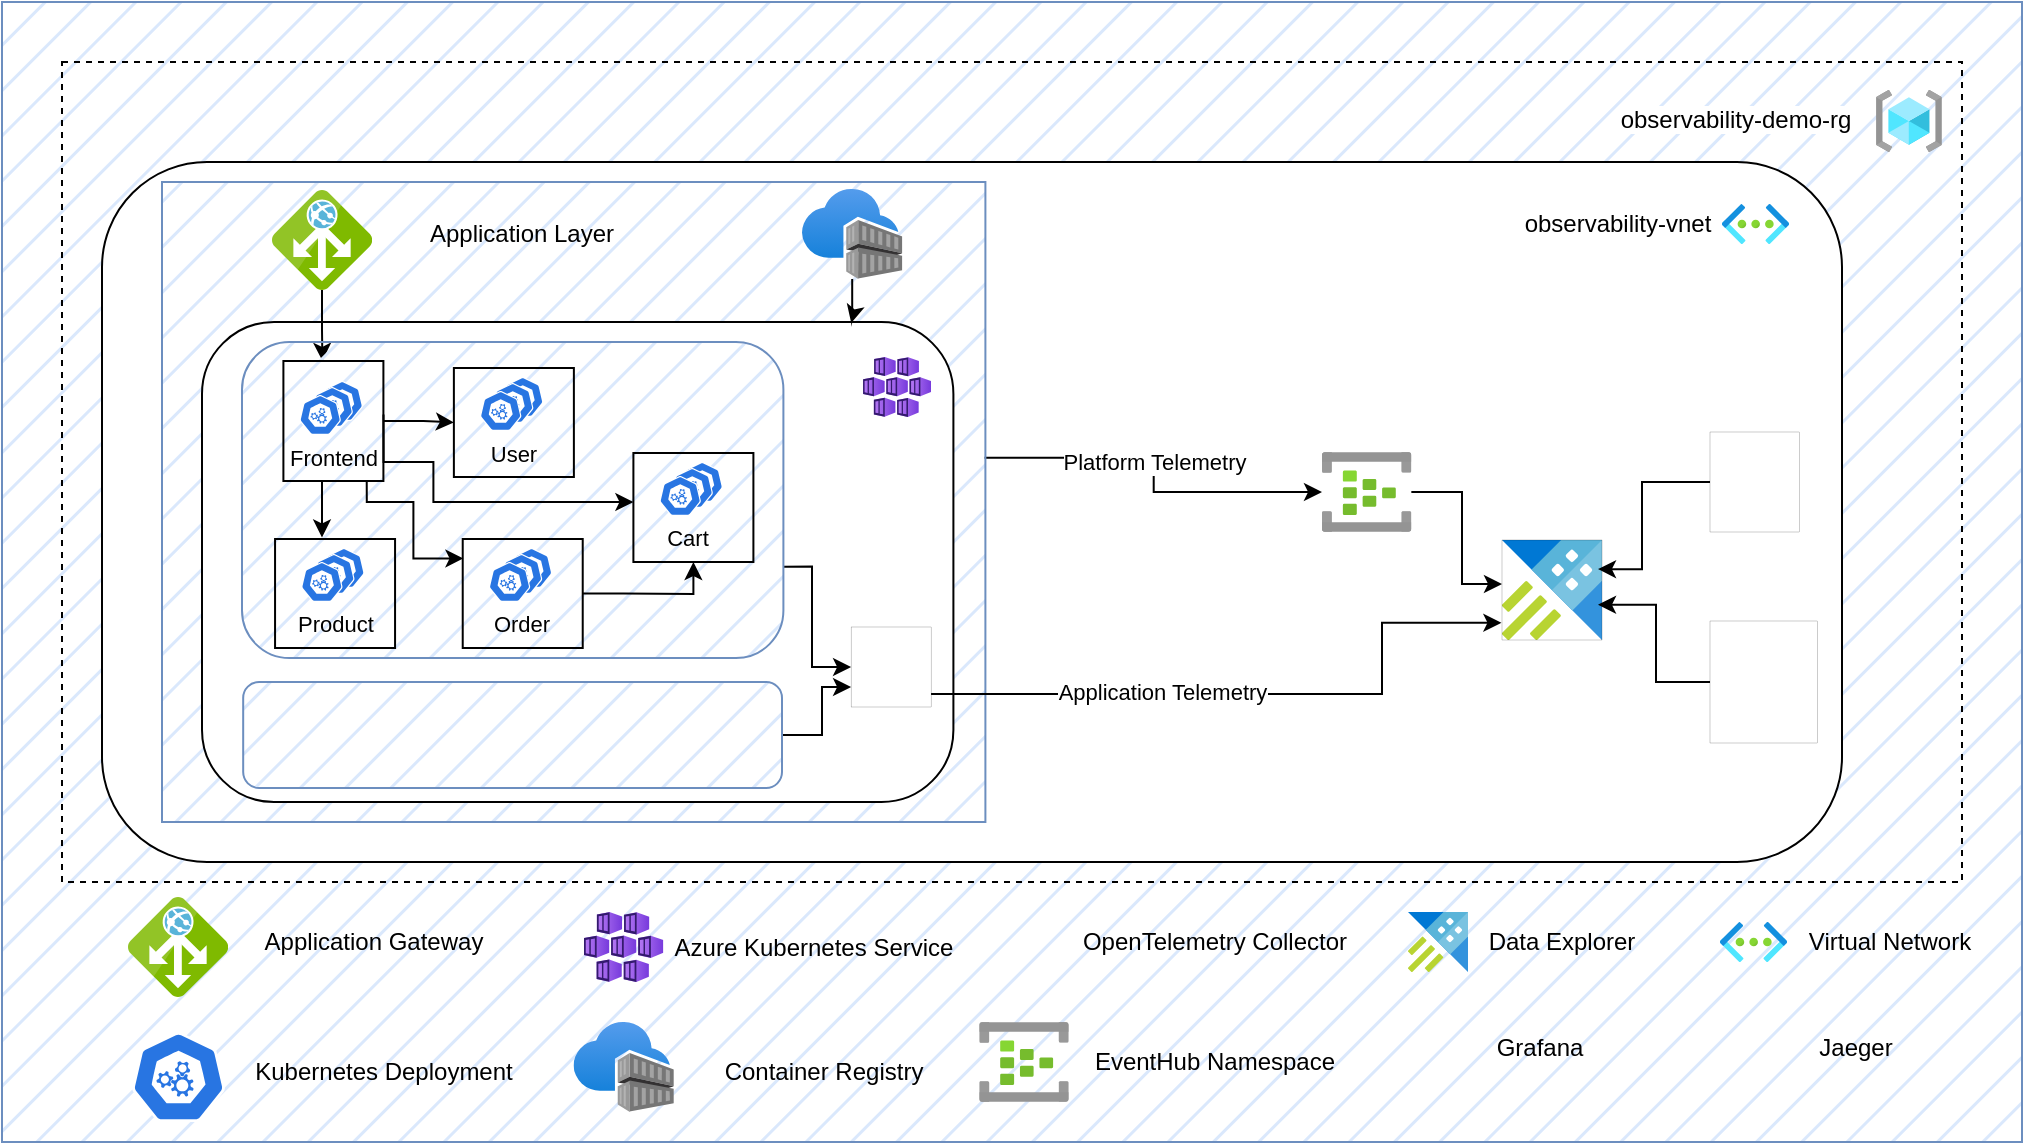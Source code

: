 <mxfile version="26.1.1">
  <diagram name="Page-1" id="GMO3YQDFHARuqXottcGS">
    <mxGraphModel dx="1035" dy="756" grid="1" gridSize="10" guides="1" tooltips="1" connect="1" arrows="1" fold="1" page="1" pageScale="1" pageWidth="850" pageHeight="1100" math="0" shadow="0">
      <root>
        <mxCell id="0" />
        <mxCell id="1" parent="0" />
        <UserObject label="" id="_1PXEeMUK1e578rC1gDx-1">
          <mxCell style="rounded=0;whiteSpace=wrap;html=1;fillColor=#dae8fc;strokeColor=#6c8ebf;fillStyle=hatch;labelPosition=center;verticalLabelPosition=top;align=center;verticalAlign=bottom;" parent="1" vertex="1">
            <mxGeometry x="240" y="300" width="1010" height="570" as="geometry" />
          </mxCell>
        </UserObject>
        <mxCell id="_1PXEeMUK1e578rC1gDx-2" value="e" style="rounded=0;whiteSpace=wrap;html=1;dashed=1;fillColor=none;" parent="1" vertex="1">
          <mxGeometry x="270" y="330" width="950" height="410" as="geometry" />
        </mxCell>
        <mxCell id="_1PXEeMUK1e578rC1gDx-3" value="" style="rounded=1;whiteSpace=wrap;html=1;" parent="1" vertex="1">
          <mxGeometry x="290" y="380" width="870" height="350" as="geometry" />
        </mxCell>
        <mxCell id="_1PXEeMUK1e578rC1gDx-4" value="" style="image;aspect=fixed;html=1;points=[];align=center;fontSize=12;image=img/lib/azure2/networking/Virtual_Networks.svg;" parent="1" vertex="1">
          <mxGeometry x="1100" y="401" width="33.5" height="20" as="geometry" />
        </mxCell>
        <mxCell id="_1PXEeMUK1e578rC1gDx-5" value="observability-vnet" style="text;html=1;align=center;verticalAlign=middle;whiteSpace=wrap;rounded=0;" parent="1" vertex="1">
          <mxGeometry x="988" y="396" width="120" height="30" as="geometry" />
        </mxCell>
        <mxCell id="_1PXEeMUK1e578rC1gDx-92" value="" style="image;aspect=fixed;html=1;points=[];align=left;fontSize=12;image=img/lib/azure2/general/Resource_Groups.svg;labelPosition=right;verticalLabelPosition=middle;verticalAlign=middle;" parent="1" vertex="1">
          <mxGeometry x="1177" y="344" width="32.94" height="31" as="geometry" />
        </mxCell>
        <mxCell id="_1PXEeMUK1e578rC1gDx-93" value="&lt;div style=&quot;text-align: left;&quot;&gt;&lt;span style=&quot;color: light-dark(rgb(0, 0, 0), rgb(255, 255, 255)); text-wrap: nowrap; background-color: rgb(255, 255, 255);&quot;&gt;observability-demo-rg&lt;/span&gt;&lt;/div&gt;" style="text;html=1;align=center;verticalAlign=middle;whiteSpace=wrap;rounded=0;" parent="1" vertex="1">
          <mxGeometry x="1077" y="344" width="60" height="30" as="geometry" />
        </mxCell>
        <mxCell id="_1PXEeMUK1e578rC1gDx-161" value="" style="image;aspect=fixed;html=1;points=[];align=center;fontSize=12;image=img/lib/azure2/networking/Virtual_Networks.svg;" parent="1" vertex="1">
          <mxGeometry x="1099" y="760" width="33.5" height="20" as="geometry" />
        </mxCell>
        <mxCell id="_1PXEeMUK1e578rC1gDx-162" value="Virtual Network" style="text;html=1;align=center;verticalAlign=middle;whiteSpace=wrap;rounded=0;" parent="1" vertex="1">
          <mxGeometry x="1132.5" y="755" width="102" height="30" as="geometry" />
        </mxCell>
        <mxCell id="_1PXEeMUK1e578rC1gDx-166" value="" style="image;sketch=0;aspect=fixed;html=1;points=[];align=center;fontSize=12;image=img/lib/mscae/Azure_Data_Explorer_Clusters.svg;imageBorder=default;strokeWidth=0.1;" parent="1" vertex="1">
          <mxGeometry x="990" y="569" width="50" height="50" as="geometry" />
        </mxCell>
        <mxCell id="_1PXEeMUK1e578rC1gDx-332" value="" style="image;sketch=0;aspect=fixed;html=1;points=[];align=center;fontSize=12;image=img/lib/mscae/Azure_Data_Explorer_Clusters.svg;" parent="1" vertex="1">
          <mxGeometry x="943" y="755" width="30" height="30" as="geometry" />
        </mxCell>
        <mxCell id="_1PXEeMUK1e578rC1gDx-333" value="Data Explorer" style="text;html=1;align=center;verticalAlign=middle;whiteSpace=wrap;rounded=0;" parent="1" vertex="1">
          <mxGeometry x="968.5" y="755" width="102" height="30" as="geometry" />
        </mxCell>
        <mxCell id="_1PXEeMUK1e578rC1gDx-335" value="" style="shape=image;verticalLabelPosition=bottom;labelBackgroundColor=default;verticalAlign=top;aspect=fixed;imageAspect=0;image=https://opentelemetry.io/img/logos/opentelemetry-icon-color.png;" parent="1" vertex="1">
          <mxGeometry x="731" y="750" width="40" height="40" as="geometry" />
        </mxCell>
        <mxCell id="_1PXEeMUK1e578rC1gDx-336" value="OpenTelemetry Collector" style="text;html=1;align=center;verticalAlign=middle;whiteSpace=wrap;rounded=0;" parent="1" vertex="1">
          <mxGeometry x="779" y="755" width="135" height="30" as="geometry" />
        </mxCell>
        <mxCell id="_1PXEeMUK1e578rC1gDx-339" value="" style="shape=image;verticalLabelPosition=bottom;labelBackgroundColor=default;verticalAlign=top;aspect=fixed;imageAspect=0;image=https://static-00.iconduck.com/assets.00/grafana-color-icon-230x256-a4p6yuq1.png;imageBorder=default;strokeWidth=0.1;" parent="1" vertex="1">
          <mxGeometry x="1094" y="515" width="44.93" height="50" as="geometry" />
        </mxCell>
        <mxCell id="_1PXEeMUK1e578rC1gDx-341" value="" style="shape=image;verticalLabelPosition=bottom;labelBackgroundColor=default;verticalAlign=top;aspect=fixed;imageAspect=0;image=https://images.ctfassets.net/aw6mkmszlj4x/7tnHhWpXwdmm92zwouCJtI/54d97b73889930e44c3dbe638a859524/Jaeger_logo.png;imageBorder=default;strokeWidth=0.1;" parent="1" vertex="1">
          <mxGeometry x="1094" y="609.5" width="53.62" height="61" as="geometry" />
        </mxCell>
        <mxCell id="_1PXEeMUK1e578rC1gDx-342" value="" style="shape=image;verticalLabelPosition=bottom;labelBackgroundColor=default;verticalAlign=top;aspect=fixed;imageAspect=0;image=https://images.ctfassets.net/aw6mkmszlj4x/7tnHhWpXwdmm92zwouCJtI/54d97b73889930e44c3dbe638a859524/Jaeger_logo.png;" parent="1" vertex="1">
          <mxGeometry x="1095.65" y="799" width="42.19" height="48" as="geometry" />
        </mxCell>
        <mxCell id="_1PXEeMUK1e578rC1gDx-343" value="Jaeger" style="text;html=1;align=center;verticalAlign=middle;whiteSpace=wrap;rounded=0;" parent="1" vertex="1">
          <mxGeometry x="1116" y="808" width="102" height="30" as="geometry" />
        </mxCell>
        <mxCell id="_1PXEeMUK1e578rC1gDx-344" value="" style="shape=image;verticalLabelPosition=bottom;labelBackgroundColor=default;verticalAlign=top;aspect=fixed;imageAspect=0;image=https://static-00.iconduck.com/assets.00/grafana-color-icon-230x256-a4p6yuq1.png;" parent="1" vertex="1">
          <mxGeometry x="936.16" y="804.5" width="36.84" height="41" as="geometry" />
        </mxCell>
        <mxCell id="_1PXEeMUK1e578rC1gDx-345" value="Grafana" style="text;html=1;align=center;verticalAlign=middle;whiteSpace=wrap;rounded=0;" parent="1" vertex="1">
          <mxGeometry x="973" y="808" width="72" height="30" as="geometry" />
        </mxCell>
        <mxCell id="_1PXEeMUK1e578rC1gDx-346" style="edgeStyle=orthogonalEdgeStyle;rounded=0;orthogonalLoop=1;jettySize=auto;html=1;entryX=0.96;entryY=0.647;entryDx=0;entryDy=0;entryPerimeter=0;" parent="1" source="_1PXEeMUK1e578rC1gDx-341" target="_1PXEeMUK1e578rC1gDx-166" edge="1">
          <mxGeometry relative="1" as="geometry" />
        </mxCell>
        <mxCell id="_1PXEeMUK1e578rC1gDx-347" style="edgeStyle=orthogonalEdgeStyle;rounded=0;orthogonalLoop=1;jettySize=auto;html=1;entryX=0.96;entryY=0.291;entryDx=0;entryDy=0;entryPerimeter=0;" parent="1" source="_1PXEeMUK1e578rC1gDx-339" target="_1PXEeMUK1e578rC1gDx-166" edge="1">
          <mxGeometry relative="1" as="geometry">
            <Array as="points">
              <mxPoint x="1060" y="540" />
              <mxPoint x="1060" y="584" />
            </Array>
          </mxGeometry>
        </mxCell>
        <mxCell id="_1PXEeMUK1e578rC1gDx-348" value="" style="image;aspect=fixed;html=1;points=[];align=center;fontSize=12;image=img/lib/azure2/iot/Event_Hubs.svg;" parent="1" vertex="1">
          <mxGeometry x="900" y="525" width="44.67" height="40" as="geometry" />
        </mxCell>
        <mxCell id="_1PXEeMUK1e578rC1gDx-349" style="edgeStyle=orthogonalEdgeStyle;rounded=0;orthogonalLoop=1;jettySize=auto;html=1;" parent="1" source="_1PXEeMUK1e578rC1gDx-348" target="_1PXEeMUK1e578rC1gDx-166" edge="1">
          <mxGeometry relative="1" as="geometry">
            <Array as="points">
              <mxPoint x="970" y="545" />
              <mxPoint x="970" y="591" />
            </Array>
          </mxGeometry>
        </mxCell>
        <mxCell id="_1PXEeMUK1e578rC1gDx-350" value="" style="image;aspect=fixed;html=1;points=[];align=center;fontSize=12;image=img/lib/azure2/iot/Event_Hubs.svg;" parent="1" vertex="1">
          <mxGeometry x="728.66" y="810" width="44.67" height="40" as="geometry" />
        </mxCell>
        <mxCell id="_1PXEeMUK1e578rC1gDx-351" value="EventHub Namespace" style="text;html=1;align=center;verticalAlign=middle;whiteSpace=wrap;rounded=0;" parent="1" vertex="1">
          <mxGeometry x="779" y="815" width="135" height="30" as="geometry" />
        </mxCell>
        <mxCell id="_1PXEeMUK1e578rC1gDx-354" style="edgeStyle=orthogonalEdgeStyle;rounded=0;orthogonalLoop=1;jettySize=auto;html=1;exitX=0.999;exitY=0.431;exitDx=0;exitDy=0;exitPerimeter=0;" parent="1" source="_1PXEeMUK1e578rC1gDx-352" target="_1PXEeMUK1e578rC1gDx-348" edge="1">
          <mxGeometry relative="1" as="geometry" />
        </mxCell>
        <mxCell id="_1PXEeMUK1e578rC1gDx-355" value="Platform Telemetry" style="edgeLabel;html=1;align=center;verticalAlign=middle;resizable=0;points=[];" parent="_1PXEeMUK1e578rC1gDx-354" vertex="1" connectable="0">
          <mxGeometry x="-0.068" relative="1" as="geometry">
            <mxPoint as="offset" />
          </mxGeometry>
        </mxCell>
        <UserObject label="" id="_1PXEeMUK1e578rC1gDx-352">
          <mxCell style="rounded=0;whiteSpace=wrap;html=1;fillColor=#dae8fc;strokeColor=#6c8ebf;fillStyle=hatch;labelPosition=center;verticalLabelPosition=top;align=center;verticalAlign=bottom;" parent="1" vertex="1">
            <mxGeometry x="320" y="390" width="411.7" height="320" as="geometry" />
          </mxCell>
        </UserObject>
        <mxCell id="_1PXEeMUK1e578rC1gDx-353" value="Application Layer" style="text;html=1;align=center;verticalAlign=middle;whiteSpace=wrap;rounded=0;" parent="1" vertex="1">
          <mxGeometry x="439.77" y="401" width="120" height="30" as="geometry" />
        </mxCell>
        <mxCell id="_1PXEeMUK1e578rC1gDx-359" value="" style="rounded=1;whiteSpace=wrap;html=1;" parent="1" vertex="1">
          <mxGeometry x="340" y="460" width="375.7" height="240" as="geometry" />
        </mxCell>
        <mxCell id="_1PXEeMUK1e578rC1gDx-360" value="" style="image;aspect=fixed;html=1;points=[];align=center;fontSize=12;image=img/lib/azure2/compute/Kubernetes_Services.svg;" parent="1" vertex="1">
          <mxGeometry x="670.54" y="477.5" width="34" height="30" as="geometry" />
        </mxCell>
        <mxCell id="_1PXEeMUK1e578rC1gDx-361" value="" style="image;aspect=fixed;html=1;points=[];align=center;fontSize=12;image=img/lib/azure2/compute/Kubernetes_Services.svg;" parent="1" vertex="1">
          <mxGeometry x="531" y="755" width="39.67" height="35" as="geometry" />
        </mxCell>
        <mxCell id="_1PXEeMUK1e578rC1gDx-362" value="Azure Kubernetes Service" style="text;html=1;align=center;verticalAlign=middle;whiteSpace=wrap;rounded=0;" parent="1" vertex="1">
          <mxGeometry x="571" y="757.5" width="150" height="30" as="geometry" />
        </mxCell>
        <mxCell id="_1PXEeMUK1e578rC1gDx-364" value="" style="image;sketch=0;aspect=fixed;html=1;points=[];align=center;fontSize=12;image=img/lib/mscae/Application_Gateway.svg;" parent="1" vertex="1">
          <mxGeometry x="375" y="394" width="50" height="50" as="geometry" />
        </mxCell>
        <mxCell id="_1PXEeMUK1e578rC1gDx-367" value="" style="image;sketch=0;aspect=fixed;html=1;points=[];align=center;fontSize=12;image=img/lib/mscae/Application_Gateway.svg;" parent="1" vertex="1">
          <mxGeometry x="303" y="747.5" width="50" height="50" as="geometry" />
        </mxCell>
        <mxCell id="_1PXEeMUK1e578rC1gDx-368" value="Application Gateway" style="text;html=1;align=center;verticalAlign=middle;whiteSpace=wrap;rounded=0;" parent="1" vertex="1">
          <mxGeometry x="351" y="755" width="150" height="30" as="geometry" />
        </mxCell>
        <mxCell id="_1PXEeMUK1e578rC1gDx-375" style="edgeStyle=orthogonalEdgeStyle;rounded=0;orthogonalLoop=1;jettySize=auto;html=1;entryX=0.39;entryY=-0.001;entryDx=0;entryDy=0;entryPerimeter=0;" parent="1" source="_1PXEeMUK1e578rC1gDx-364" target="_1PXEeMUK1e578rC1gDx-373" edge="1">
          <mxGeometry relative="1" as="geometry" />
        </mxCell>
        <mxCell id="ZhGrUoOq-ffcbPuQ6ynx-1" value="" style="image;aspect=fixed;html=1;points=[];align=center;fontSize=12;image=img/lib/azure2/containers/Container_Registries.svg;" parent="1" vertex="1">
          <mxGeometry x="640.0" y="393.5" width="50.16" height="45" as="geometry" />
        </mxCell>
        <mxCell id="10hZgJ3zZzhYq6EzDxNF-62" style="edgeStyle=orthogonalEdgeStyle;rounded=0;orthogonalLoop=1;jettySize=auto;html=1;entryX=1;entryY=0.711;entryDx=0;entryDy=0;startArrow=classic;startFill=1;endArrow=none;entryPerimeter=0;" parent="1" source="_1PXEeMUK1e578rC1gDx-334" target="10hZgJ3zZzhYq6EzDxNF-60" edge="1">
          <mxGeometry relative="1" as="geometry">
            <Array as="points">
              <mxPoint x="645" y="633" />
              <mxPoint x="645" y="583" />
            </Array>
          </mxGeometry>
        </mxCell>
        <mxCell id="_1PXEeMUK1e578rC1gDx-334" value="" style="shape=image;verticalLabelPosition=bottom;labelBackgroundColor=default;verticalAlign=top;aspect=fixed;imageAspect=0;image=https://opentelemetry.io/img/logos/opentelemetry-icon-color.png;imageBorder=default;strokeWidth=0.1;" parent="1" vertex="1">
          <mxGeometry x="664.54" y="612.5" width="40" height="40" as="geometry" />
        </mxCell>
        <mxCell id="10hZgJ3zZzhYq6EzDxNF-1" style="edgeStyle=orthogonalEdgeStyle;rounded=0;orthogonalLoop=1;jettySize=auto;html=1;entryX=-0.006;entryY=0.828;entryDx=0;entryDy=0;entryPerimeter=0;" parent="1" source="_1PXEeMUK1e578rC1gDx-334" target="_1PXEeMUK1e578rC1gDx-166" edge="1">
          <mxGeometry relative="1" as="geometry">
            <Array as="points">
              <mxPoint x="930" y="646" />
              <mxPoint x="930" y="610" />
            </Array>
          </mxGeometry>
        </mxCell>
        <mxCell id="10hZgJ3zZzhYq6EzDxNF-2" value="Application Telemetry" style="edgeLabel;html=1;align=center;verticalAlign=middle;resizable=0;points=[];" parent="10hZgJ3zZzhYq6EzDxNF-1" vertex="1" connectable="0">
          <mxGeometry x="-0.281" y="1" relative="1" as="geometry">
            <mxPoint as="offset" />
          </mxGeometry>
        </mxCell>
        <UserObject label="" id="10hZgJ3zZzhYq6EzDxNF-60">
          <mxCell style="rounded=1;whiteSpace=wrap;html=1;fillColor=#dae8fc;strokeColor=#6c8ebf;fillStyle=hatch;labelPosition=center;verticalLabelPosition=top;align=center;verticalAlign=bottom;" parent="1" vertex="1">
            <mxGeometry x="360" y="470" width="270.7" height="158" as="geometry" />
          </mxCell>
        </UserObject>
        <mxCell id="10hZgJ3zZzhYq6EzDxNF-38" value="&lt;span style=&quot;font-size: 11px;&quot;&gt;Product&lt;/span&gt;" style="text;html=1;align=center;verticalAlign=middle;whiteSpace=wrap;rounded=0;fontFamily=Helvetica;fontSize=12;fontColor=default;" parent="1" vertex="1">
          <mxGeometry x="376.53" y="596" width="60" height="30" as="geometry" />
        </mxCell>
        <mxCell id="10hZgJ3zZzhYq6EzDxNF-45" value="&lt;font style=&quot;font-size: 11px;&quot;&gt;Order&lt;/font&gt;" style="text;html=1;align=center;verticalAlign=middle;whiteSpace=wrap;rounded=0;fontFamily=Helvetica;fontSize=12;fontColor=default;" parent="1" vertex="1">
          <mxGeometry x="470.36" y="596" width="60" height="30" as="geometry" />
        </mxCell>
        <mxCell id="_1PXEeMUK1e578rC1gDx-370" value="" style="aspect=fixed;sketch=0;html=1;dashed=0;whitespace=wrap;verticalLabelPosition=bottom;verticalAlign=top;fillColor=#2875E2;strokeColor=#ffffff;points=[[0.005,0.63,0],[0.1,0.2,0],[0.9,0.2,0],[0.5,0,0],[0.995,0.63,0],[0.72,0.99,0],[0.5,1,0],[0.28,0.99,0]];shape=mxgraph.kubernetes.icon2;prIcon=api" parent="1" vertex="1">
          <mxGeometry x="399.7" y="489.5" width="20.83" height="20" as="geometry" />
        </mxCell>
        <mxCell id="_1PXEeMUK1e578rC1gDx-371" value="" style="aspect=fixed;sketch=0;html=1;dashed=0;whitespace=wrap;verticalLabelPosition=bottom;verticalAlign=top;fillColor=#2875E2;strokeColor=#ffffff;points=[[0.005,0.63,0],[0.1,0.2,0],[0.9,0.2,0],[0.5,0,0],[0.995,0.63,0],[0.72,0.99,0],[0.5,1,0],[0.28,0.99,0]];shape=mxgraph.kubernetes.icon2;prIcon=api" parent="1" vertex="1">
          <mxGeometry x="394.7" y="492.5" width="20.83" height="20" as="geometry" />
        </mxCell>
        <mxCell id="_1PXEeMUK1e578rC1gDx-372" value="" style="aspect=fixed;sketch=0;html=1;dashed=0;whitespace=wrap;verticalLabelPosition=bottom;verticalAlign=top;fillColor=#2875E2;strokeColor=#ffffff;points=[[0.005,0.63,0],[0.1,0.2,0],[0.9,0.2,0],[0.5,0,0],[0.995,0.63,0],[0.72,0.99,0],[0.5,1,0],[0.28,0.99,0]];shape=mxgraph.kubernetes.icon2;prIcon=api" parent="1" vertex="1">
          <mxGeometry x="388.7" y="496.5" width="20.83" height="20" as="geometry" />
        </mxCell>
        <mxCell id="10hZgJ3zZzhYq6EzDxNF-39" style="edgeStyle=orthogonalEdgeStyle;rounded=0;orthogonalLoop=1;jettySize=auto;html=1;entryX=0;entryY=0.5;entryDx=0;entryDy=0;" parent="1" source="_1PXEeMUK1e578rC1gDx-373" target="10hZgJ3zZzhYq6EzDxNF-22" edge="1">
          <mxGeometry relative="1" as="geometry" />
        </mxCell>
        <mxCell id="10hZgJ3zZzhYq6EzDxNF-56" style="edgeStyle=orthogonalEdgeStyle;rounded=0;orthogonalLoop=1;jettySize=auto;html=1;exitX=1.001;exitY=0.446;exitDx=0;exitDy=0;exitPerimeter=0;" parent="1" source="_1PXEeMUK1e578rC1gDx-373" edge="1">
          <mxGeometry relative="1" as="geometry">
            <mxPoint x="555.7" y="550" as="targetPoint" />
            <Array as="points">
              <mxPoint x="430.7" y="530" />
              <mxPoint x="455.7" y="530" />
              <mxPoint x="455.7" y="550" />
            </Array>
          </mxGeometry>
        </mxCell>
        <mxCell id="_1PXEeMUK1e578rC1gDx-373" value="" style="rounded=0;whiteSpace=wrap;html=1;align=center;verticalAlign=middle;fontFamily=Helvetica;fontSize=12;fontColor=default;fillColor=none;gradientColor=none;" parent="1" vertex="1">
          <mxGeometry x="380.7" y="479.5" width="50" height="60" as="geometry" />
        </mxCell>
        <mxCell id="_1PXEeMUK1e578rC1gDx-374" value="&lt;font style=&quot;font-size: 11px;&quot;&gt;Frontend&lt;/font&gt;" style="text;html=1;align=center;verticalAlign=middle;whiteSpace=wrap;rounded=0;fontFamily=Helvetica;fontSize=12;fontColor=default;" parent="1" vertex="1">
          <mxGeometry x="375.7" y="512.5" width="60" height="30" as="geometry" />
        </mxCell>
        <mxCell id="10hZgJ3zZzhYq6EzDxNF-19" value="" style="aspect=fixed;sketch=0;html=1;dashed=0;whitespace=wrap;verticalLabelPosition=bottom;verticalAlign=top;fillColor=#2875E2;strokeColor=#ffffff;points=[[0.005,0.63,0],[0.1,0.2,0],[0.9,0.2,0],[0.5,0,0],[0.995,0.63,0],[0.72,0.99,0],[0.5,1,0],[0.28,0.99,0]];shape=mxgraph.kubernetes.icon2;prIcon=api" parent="1" vertex="1">
          <mxGeometry x="489.94" y="487.5" width="20.83" height="20" as="geometry" />
        </mxCell>
        <mxCell id="10hZgJ3zZzhYq6EzDxNF-20" value="" style="aspect=fixed;sketch=0;html=1;dashed=0;whitespace=wrap;verticalLabelPosition=bottom;verticalAlign=top;fillColor=#2875E2;strokeColor=#ffffff;points=[[0.005,0.63,0],[0.1,0.2,0],[0.9,0.2,0],[0.5,0,0],[0.995,0.63,0],[0.72,0.99,0],[0.5,1,0],[0.28,0.99,0]];shape=mxgraph.kubernetes.icon2;prIcon=api" parent="1" vertex="1">
          <mxGeometry x="484.94" y="490.5" width="20.83" height="20" as="geometry" />
        </mxCell>
        <mxCell id="10hZgJ3zZzhYq6EzDxNF-21" value="" style="aspect=fixed;sketch=0;html=1;dashed=0;whitespace=wrap;verticalLabelPosition=bottom;verticalAlign=top;fillColor=#2875E2;strokeColor=#ffffff;points=[[0.005,0.63,0],[0.1,0.2,0],[0.9,0.2,0],[0.5,0,0],[0.995,0.63,0],[0.72,0.99,0],[0.5,1,0],[0.28,0.99,0]];shape=mxgraph.kubernetes.icon2;prIcon=api" parent="1" vertex="1">
          <mxGeometry x="478.94" y="494.5" width="20.83" height="20" as="geometry" />
        </mxCell>
        <mxCell id="10hZgJ3zZzhYq6EzDxNF-22" value="" style="rounded=0;whiteSpace=wrap;html=1;align=center;verticalAlign=middle;fontFamily=Helvetica;fontSize=12;fontColor=default;fillColor=none;gradientColor=none;" parent="1" vertex="1">
          <mxGeometry x="465.94" y="483" width="60" height="54.5" as="geometry" />
        </mxCell>
        <mxCell id="10hZgJ3zZzhYq6EzDxNF-23" value="&lt;font style=&quot;font-size: 11px;&quot;&gt;User&lt;/font&gt;" style="text;html=1;align=center;verticalAlign=middle;whiteSpace=wrap;rounded=0;fontFamily=Helvetica;fontSize=12;fontColor=default;" parent="1" vertex="1">
          <mxGeometry x="465.94" y="510.5" width="60" height="30" as="geometry" />
        </mxCell>
        <mxCell id="10hZgJ3zZzhYq6EzDxNF-34" value="" style="aspect=fixed;sketch=0;html=1;dashed=0;whitespace=wrap;verticalLabelPosition=bottom;verticalAlign=top;fillColor=#2875E2;strokeColor=#ffffff;points=[[0.005,0.63,0],[0.1,0.2,0],[0.9,0.2,0],[0.5,0,0],[0.995,0.63,0],[0.72,0.99,0],[0.5,1,0],[0.28,0.99,0]];shape=mxgraph.kubernetes.icon2;prIcon=api" parent="1" vertex="1">
          <mxGeometry x="400.53" y="573" width="20.83" height="20" as="geometry" />
        </mxCell>
        <mxCell id="10hZgJ3zZzhYq6EzDxNF-35" value="" style="aspect=fixed;sketch=0;html=1;dashed=0;whitespace=wrap;verticalLabelPosition=bottom;verticalAlign=top;fillColor=#2875E2;strokeColor=#ffffff;points=[[0.005,0.63,0],[0.1,0.2,0],[0.9,0.2,0],[0.5,0,0],[0.995,0.63,0],[0.72,0.99,0],[0.5,1,0],[0.28,0.99,0]];shape=mxgraph.kubernetes.icon2;prIcon=api" parent="1" vertex="1">
          <mxGeometry x="395.53" y="576" width="20.83" height="20" as="geometry" />
        </mxCell>
        <mxCell id="10hZgJ3zZzhYq6EzDxNF-36" value="" style="aspect=fixed;sketch=0;html=1;dashed=0;whitespace=wrap;verticalLabelPosition=bottom;verticalAlign=top;fillColor=#2875E2;strokeColor=#ffffff;points=[[0.005,0.63,0],[0.1,0.2,0],[0.9,0.2,0],[0.5,0,0],[0.995,0.63,0],[0.72,0.99,0],[0.5,1,0],[0.28,0.99,0]];shape=mxgraph.kubernetes.icon2;prIcon=api" parent="1" vertex="1">
          <mxGeometry x="389.53" y="580" width="20.83" height="20" as="geometry" />
        </mxCell>
        <mxCell id="10hZgJ3zZzhYq6EzDxNF-37" value="" style="rounded=0;whiteSpace=wrap;html=1;align=center;verticalAlign=middle;fontFamily=Helvetica;fontSize=12;fontColor=default;fillColor=none;gradientColor=none;" parent="1" vertex="1">
          <mxGeometry x="376.53" y="568.5" width="60" height="54.5" as="geometry" />
        </mxCell>
        <mxCell id="10hZgJ3zZzhYq6EzDxNF-40" style="edgeStyle=orthogonalEdgeStyle;rounded=0;orthogonalLoop=1;jettySize=auto;html=1;entryX=0.391;entryY=-0.014;entryDx=0;entryDy=0;entryPerimeter=0;exitX=0.405;exitY=0.911;exitDx=0;exitDy=0;exitPerimeter=0;" parent="1" source="_1PXEeMUK1e578rC1gDx-374" target="10hZgJ3zZzhYq6EzDxNF-37" edge="1">
          <mxGeometry relative="1" as="geometry">
            <mxPoint x="405.7" y="540" as="sourcePoint" />
          </mxGeometry>
        </mxCell>
        <mxCell id="10hZgJ3zZzhYq6EzDxNF-41" value="" style="aspect=fixed;sketch=0;html=1;dashed=0;whitespace=wrap;verticalLabelPosition=bottom;verticalAlign=top;fillColor=#2875E2;strokeColor=#ffffff;points=[[0.005,0.63,0],[0.1,0.2,0],[0.9,0.2,0],[0.5,0,0],[0.995,0.63,0],[0.72,0.99,0],[0.5,1,0],[0.28,0.99,0]];shape=mxgraph.kubernetes.icon2;prIcon=api" parent="1" vertex="1">
          <mxGeometry x="494.36" y="573" width="20.83" height="20" as="geometry" />
        </mxCell>
        <mxCell id="10hZgJ3zZzhYq6EzDxNF-42" value="" style="aspect=fixed;sketch=0;html=1;dashed=0;whitespace=wrap;verticalLabelPosition=bottom;verticalAlign=top;fillColor=#2875E2;strokeColor=#ffffff;points=[[0.005,0.63,0],[0.1,0.2,0],[0.9,0.2,0],[0.5,0,0],[0.995,0.63,0],[0.72,0.99,0],[0.5,1,0],[0.28,0.99,0]];shape=mxgraph.kubernetes.icon2;prIcon=api" parent="1" vertex="1">
          <mxGeometry x="489.36" y="576" width="20.83" height="20" as="geometry" />
        </mxCell>
        <mxCell id="10hZgJ3zZzhYq6EzDxNF-43" value="" style="aspect=fixed;sketch=0;html=1;dashed=0;whitespace=wrap;verticalLabelPosition=bottom;verticalAlign=top;fillColor=#2875E2;strokeColor=#ffffff;points=[[0.005,0.63,0],[0.1,0.2,0],[0.9,0.2,0],[0.5,0,0],[0.995,0.63,0],[0.72,0.99,0],[0.5,1,0],[0.28,0.99,0]];shape=mxgraph.kubernetes.icon2;prIcon=api" parent="1" vertex="1">
          <mxGeometry x="483.36" y="580" width="20.83" height="20" as="geometry" />
        </mxCell>
        <mxCell id="10hZgJ3zZzhYq6EzDxNF-59" style="edgeStyle=orthogonalEdgeStyle;rounded=0;orthogonalLoop=1;jettySize=auto;html=1;entryX=0.5;entryY=1;entryDx=0;entryDy=0;" parent="1" source="10hZgJ3zZzhYq6EzDxNF-44" target="10hZgJ3zZzhYq6EzDxNF-54" edge="1">
          <mxGeometry relative="1" as="geometry">
            <Array as="points">
              <mxPoint x="550.7" y="596" />
              <mxPoint x="585.7" y="596" />
            </Array>
          </mxGeometry>
        </mxCell>
        <mxCell id="10hZgJ3zZzhYq6EzDxNF-44" value="" style="rounded=0;whiteSpace=wrap;html=1;align=center;verticalAlign=middle;fontFamily=Helvetica;fontSize=12;fontColor=default;fillColor=none;gradientColor=none;" parent="1" vertex="1">
          <mxGeometry x="470.36" y="568.5" width="60" height="54.5" as="geometry" />
        </mxCell>
        <mxCell id="10hZgJ3zZzhYq6EzDxNF-51" value="" style="aspect=fixed;sketch=0;html=1;dashed=0;whitespace=wrap;verticalLabelPosition=bottom;verticalAlign=top;fillColor=#2875E2;strokeColor=#ffffff;points=[[0.005,0.63,0],[0.1,0.2,0],[0.9,0.2,0],[0.5,0,0],[0.995,0.63,0],[0.72,0.99,0],[0.5,1,0],[0.28,0.99,0]];shape=mxgraph.kubernetes.icon2;prIcon=api" parent="1" vertex="1">
          <mxGeometry x="579.7" y="530" width="20.83" height="20" as="geometry" />
        </mxCell>
        <mxCell id="10hZgJ3zZzhYq6EzDxNF-52" value="" style="aspect=fixed;sketch=0;html=1;dashed=0;whitespace=wrap;verticalLabelPosition=bottom;verticalAlign=top;fillColor=#2875E2;strokeColor=#ffffff;points=[[0.005,0.63,0],[0.1,0.2,0],[0.9,0.2,0],[0.5,0,0],[0.995,0.63,0],[0.72,0.99,0],[0.5,1,0],[0.28,0.99,0]];shape=mxgraph.kubernetes.icon2;prIcon=api" parent="1" vertex="1">
          <mxGeometry x="574.7" y="533" width="20.83" height="20" as="geometry" />
        </mxCell>
        <mxCell id="10hZgJ3zZzhYq6EzDxNF-53" value="" style="aspect=fixed;sketch=0;html=1;dashed=0;whitespace=wrap;verticalLabelPosition=bottom;verticalAlign=top;fillColor=#2875E2;strokeColor=#ffffff;points=[[0.005,0.63,0],[0.1,0.2,0],[0.9,0.2,0],[0.5,0,0],[0.995,0.63,0],[0.72,0.99,0],[0.5,1,0],[0.28,0.99,0]];shape=mxgraph.kubernetes.icon2;prIcon=api" parent="1" vertex="1">
          <mxGeometry x="568.7" y="537" width="20.83" height="20" as="geometry" />
        </mxCell>
        <mxCell id="10hZgJ3zZzhYq6EzDxNF-54" value="" style="rounded=0;whiteSpace=wrap;html=1;align=center;verticalAlign=middle;fontFamily=Helvetica;fontSize=12;fontColor=default;fillColor=none;gradientColor=none;" parent="1" vertex="1">
          <mxGeometry x="555.7" y="525.5" width="60" height="54.5" as="geometry" />
        </mxCell>
        <mxCell id="10hZgJ3zZzhYq6EzDxNF-55" value="&lt;font style=&quot;font-size: 11px;&quot;&gt;Cart&lt;/font&gt;" style="text;html=1;align=center;verticalAlign=middle;whiteSpace=wrap;rounded=0;fontFamily=Helvetica;fontSize=12;fontColor=default;" parent="1" vertex="1">
          <mxGeometry x="562.7" y="559" width="40" height="17" as="geometry" />
        </mxCell>
        <mxCell id="10hZgJ3zZzhYq6EzDxNF-57" style="edgeStyle=orthogonalEdgeStyle;rounded=0;orthogonalLoop=1;jettySize=auto;html=1;entryX=0.006;entryY=0.178;entryDx=0;entryDy=0;entryPerimeter=0;" parent="1" target="10hZgJ3zZzhYq6EzDxNF-44" edge="1">
          <mxGeometry relative="1" as="geometry">
            <mxPoint x="422.36" y="539.5" as="sourcePoint" />
            <mxPoint x="486.78" y="577.601" as="targetPoint" />
            <Array as="points">
              <mxPoint x="422.7" y="550" />
              <mxPoint x="445.7" y="550" />
              <mxPoint x="445.7" y="578" />
            </Array>
          </mxGeometry>
        </mxCell>
        <mxCell id="10hZgJ3zZzhYq6EzDxNF-63" value="" style="aspect=fixed;sketch=0;html=1;dashed=0;whitespace=wrap;verticalLabelPosition=bottom;verticalAlign=top;fillColor=#2875E2;strokeColor=#ffffff;points=[[0.005,0.63,0],[0.1,0.2,0],[0.9,0.2,0],[0.5,0,0],[0.995,0.63,0],[0.72,0.99,0],[0.5,1,0],[0.28,0.99,0]];shape=mxgraph.kubernetes.icon2;prIcon=api" parent="1" vertex="1">
          <mxGeometry x="304.83" y="815" width="46.87" height="45" as="geometry" />
        </mxCell>
        <mxCell id="10hZgJ3zZzhYq6EzDxNF-64" value="Kubernetes Deployment" style="text;html=1;align=center;verticalAlign=middle;whiteSpace=wrap;rounded=0;" parent="1" vertex="1">
          <mxGeometry x="356" y="820" width="150" height="30" as="geometry" />
        </mxCell>
        <mxCell id="10hZgJ3zZzhYq6EzDxNF-65" value="" style="image;aspect=fixed;html=1;points=[];align=center;fontSize=12;image=img/lib/azure2/containers/Container_Registries.svg;" parent="1" vertex="1">
          <mxGeometry x="525.76" y="810" width="50.16" height="45" as="geometry" />
        </mxCell>
        <mxCell id="10hZgJ3zZzhYq6EzDxNF-66" value="Container Registry" style="text;html=1;align=center;verticalAlign=middle;whiteSpace=wrap;rounded=0;" parent="1" vertex="1">
          <mxGeometry x="575.92" y="820" width="150" height="30" as="geometry" />
        </mxCell>
        <mxCell id="OzjPR74HiSUu67SSuuBf-1" style="edgeStyle=orthogonalEdgeStyle;rounded=0;orthogonalLoop=1;jettySize=auto;html=1;entryX=0.864;entryY=0.002;entryDx=0;entryDy=0;entryPerimeter=0;" edge="1" parent="1" source="ZhGrUoOq-ffcbPuQ6ynx-1" target="_1PXEeMUK1e578rC1gDx-359">
          <mxGeometry relative="1" as="geometry" />
        </mxCell>
        <mxCell id="OzjPR74HiSUu67SSuuBf-6" style="edgeStyle=orthogonalEdgeStyle;rounded=0;orthogonalLoop=1;jettySize=auto;html=1;entryX=0;entryY=0.75;entryDx=0;entryDy=0;" edge="1" parent="1" source="OzjPR74HiSUu67SSuuBf-2" target="_1PXEeMUK1e578rC1gDx-334">
          <mxGeometry relative="1" as="geometry" />
        </mxCell>
        <UserObject label="" id="OzjPR74HiSUu67SSuuBf-2">
          <mxCell style="rounded=1;whiteSpace=wrap;html=1;fillColor=#dae8fc;strokeColor=#6c8ebf;fillStyle=hatch;labelPosition=center;verticalLabelPosition=top;align=center;verticalAlign=bottom;" vertex="1" parent="1">
            <mxGeometry x="360.59" y="640" width="269.41" height="53" as="geometry" />
          </mxCell>
        </UserObject>
        <mxCell id="OzjPR74HiSUu67SSuuBf-9" value="" style="shape=image;verticalLabelPosition=bottom;labelBackgroundColor=default;verticalAlign=top;aspect=fixed;imageAspect=0;image=https://symbols-electrical.getvecta.com/stencil_80/70_fluentbit.0a386bec60.png;clipPath=inset(33.33% 0.33% 33.67% 0%);" vertex="1" parent="1">
          <mxGeometry x="408.94" y="639.75" width="160.83" height="53.25" as="geometry" />
        </mxCell>
      </root>
    </mxGraphModel>
  </diagram>
</mxfile>
